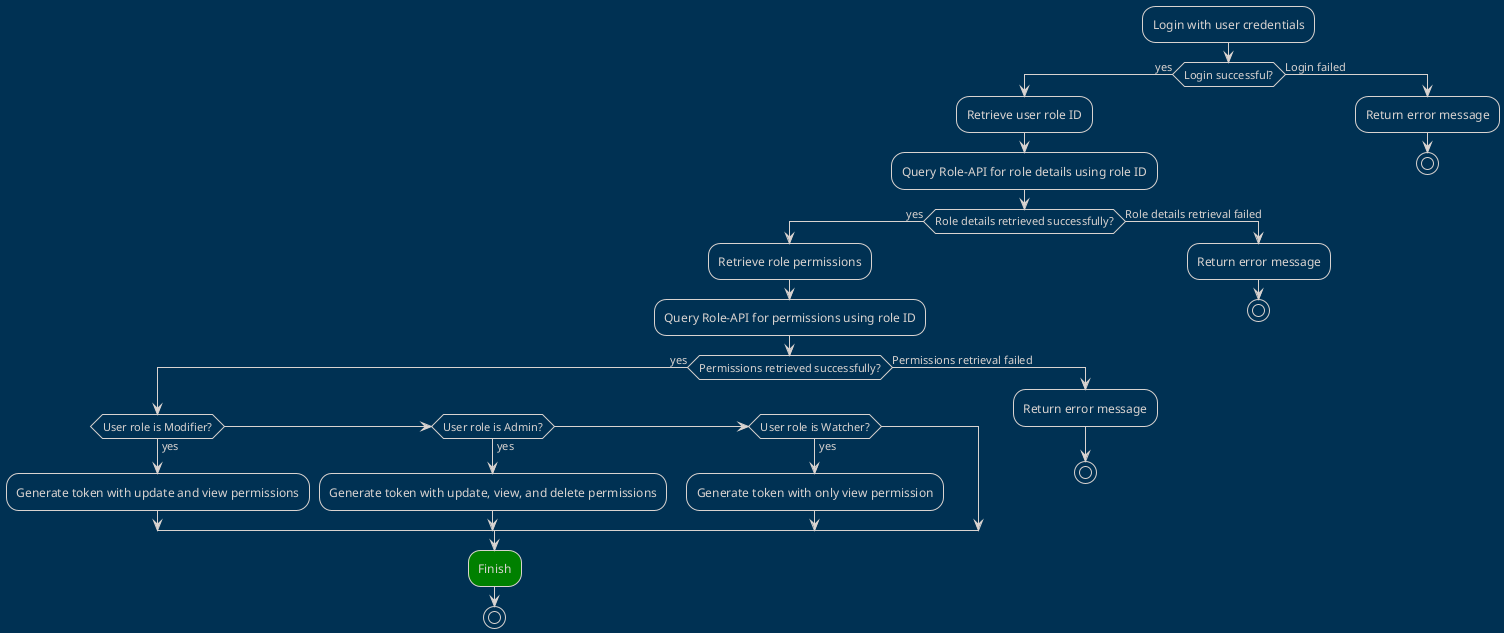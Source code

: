 @startuml
!theme blueprint

|Start|
:Login with user credentials;
if (Login successful?) then (yes)
    :Retrieve user role ID;
    :Query Role-API for role details using role ID;
    if (Role details retrieved successfully?) then (yes)
        :Retrieve role permissions;
        :Query Role-API for permissions using role ID;
        if (Permissions retrieved successfully?) then (yes)
            if (User role is Modifier?) then (yes)
                :Generate token with update and view permissions;
            elseif (User role is Admin?) then (yes)
                :Generate token with update, view, and delete permissions;
            elseif (User role is Watcher?) then (yes)
                :Generate token with only view permission;
            endif
            #green:Finish;
            stop
        else (Permissions retrieval failed)
            :Return error message;
            stop
        endif
    else (Role details retrieval failed)
        :Return error message;
        stop
    endif
else (Login failed)
    :Return error message;
    stop
endif
@enduml
